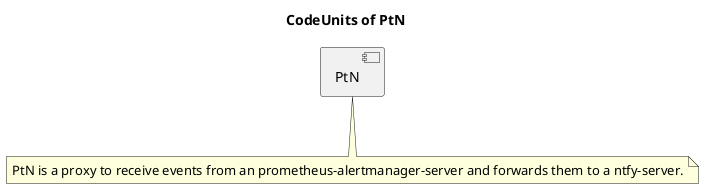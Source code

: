 @startuml CodeUnits-Overview
title CodeUnits of PtN

[PtN]
note as PtNNote
  PtN is a proxy to receive events from an prometheus-alertmanager-server and forwards them to a ntfy-server.
end note
PtN .. PtNNote


@enduml